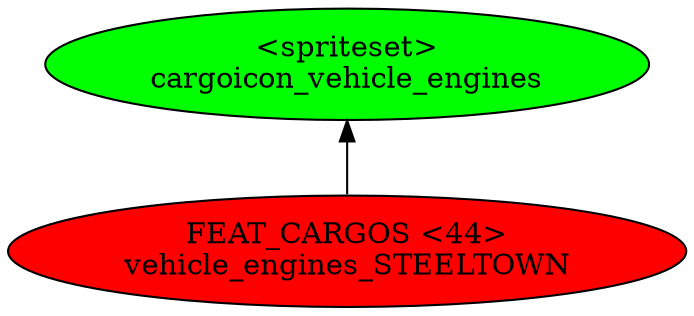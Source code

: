 digraph {
rankdir="BT"
cargoicon_vehicle_engines [fillcolor=green style="filled" label="<spriteset>\ncargoicon_vehicle_engines"]
vehicle_engines_STEELTOWN [fillcolor=red style="filled" label="FEAT_CARGOS <44>\nvehicle_engines_STEELTOWN"]
vehicle_engines_STEELTOWN->cargoicon_vehicle_engines
}
